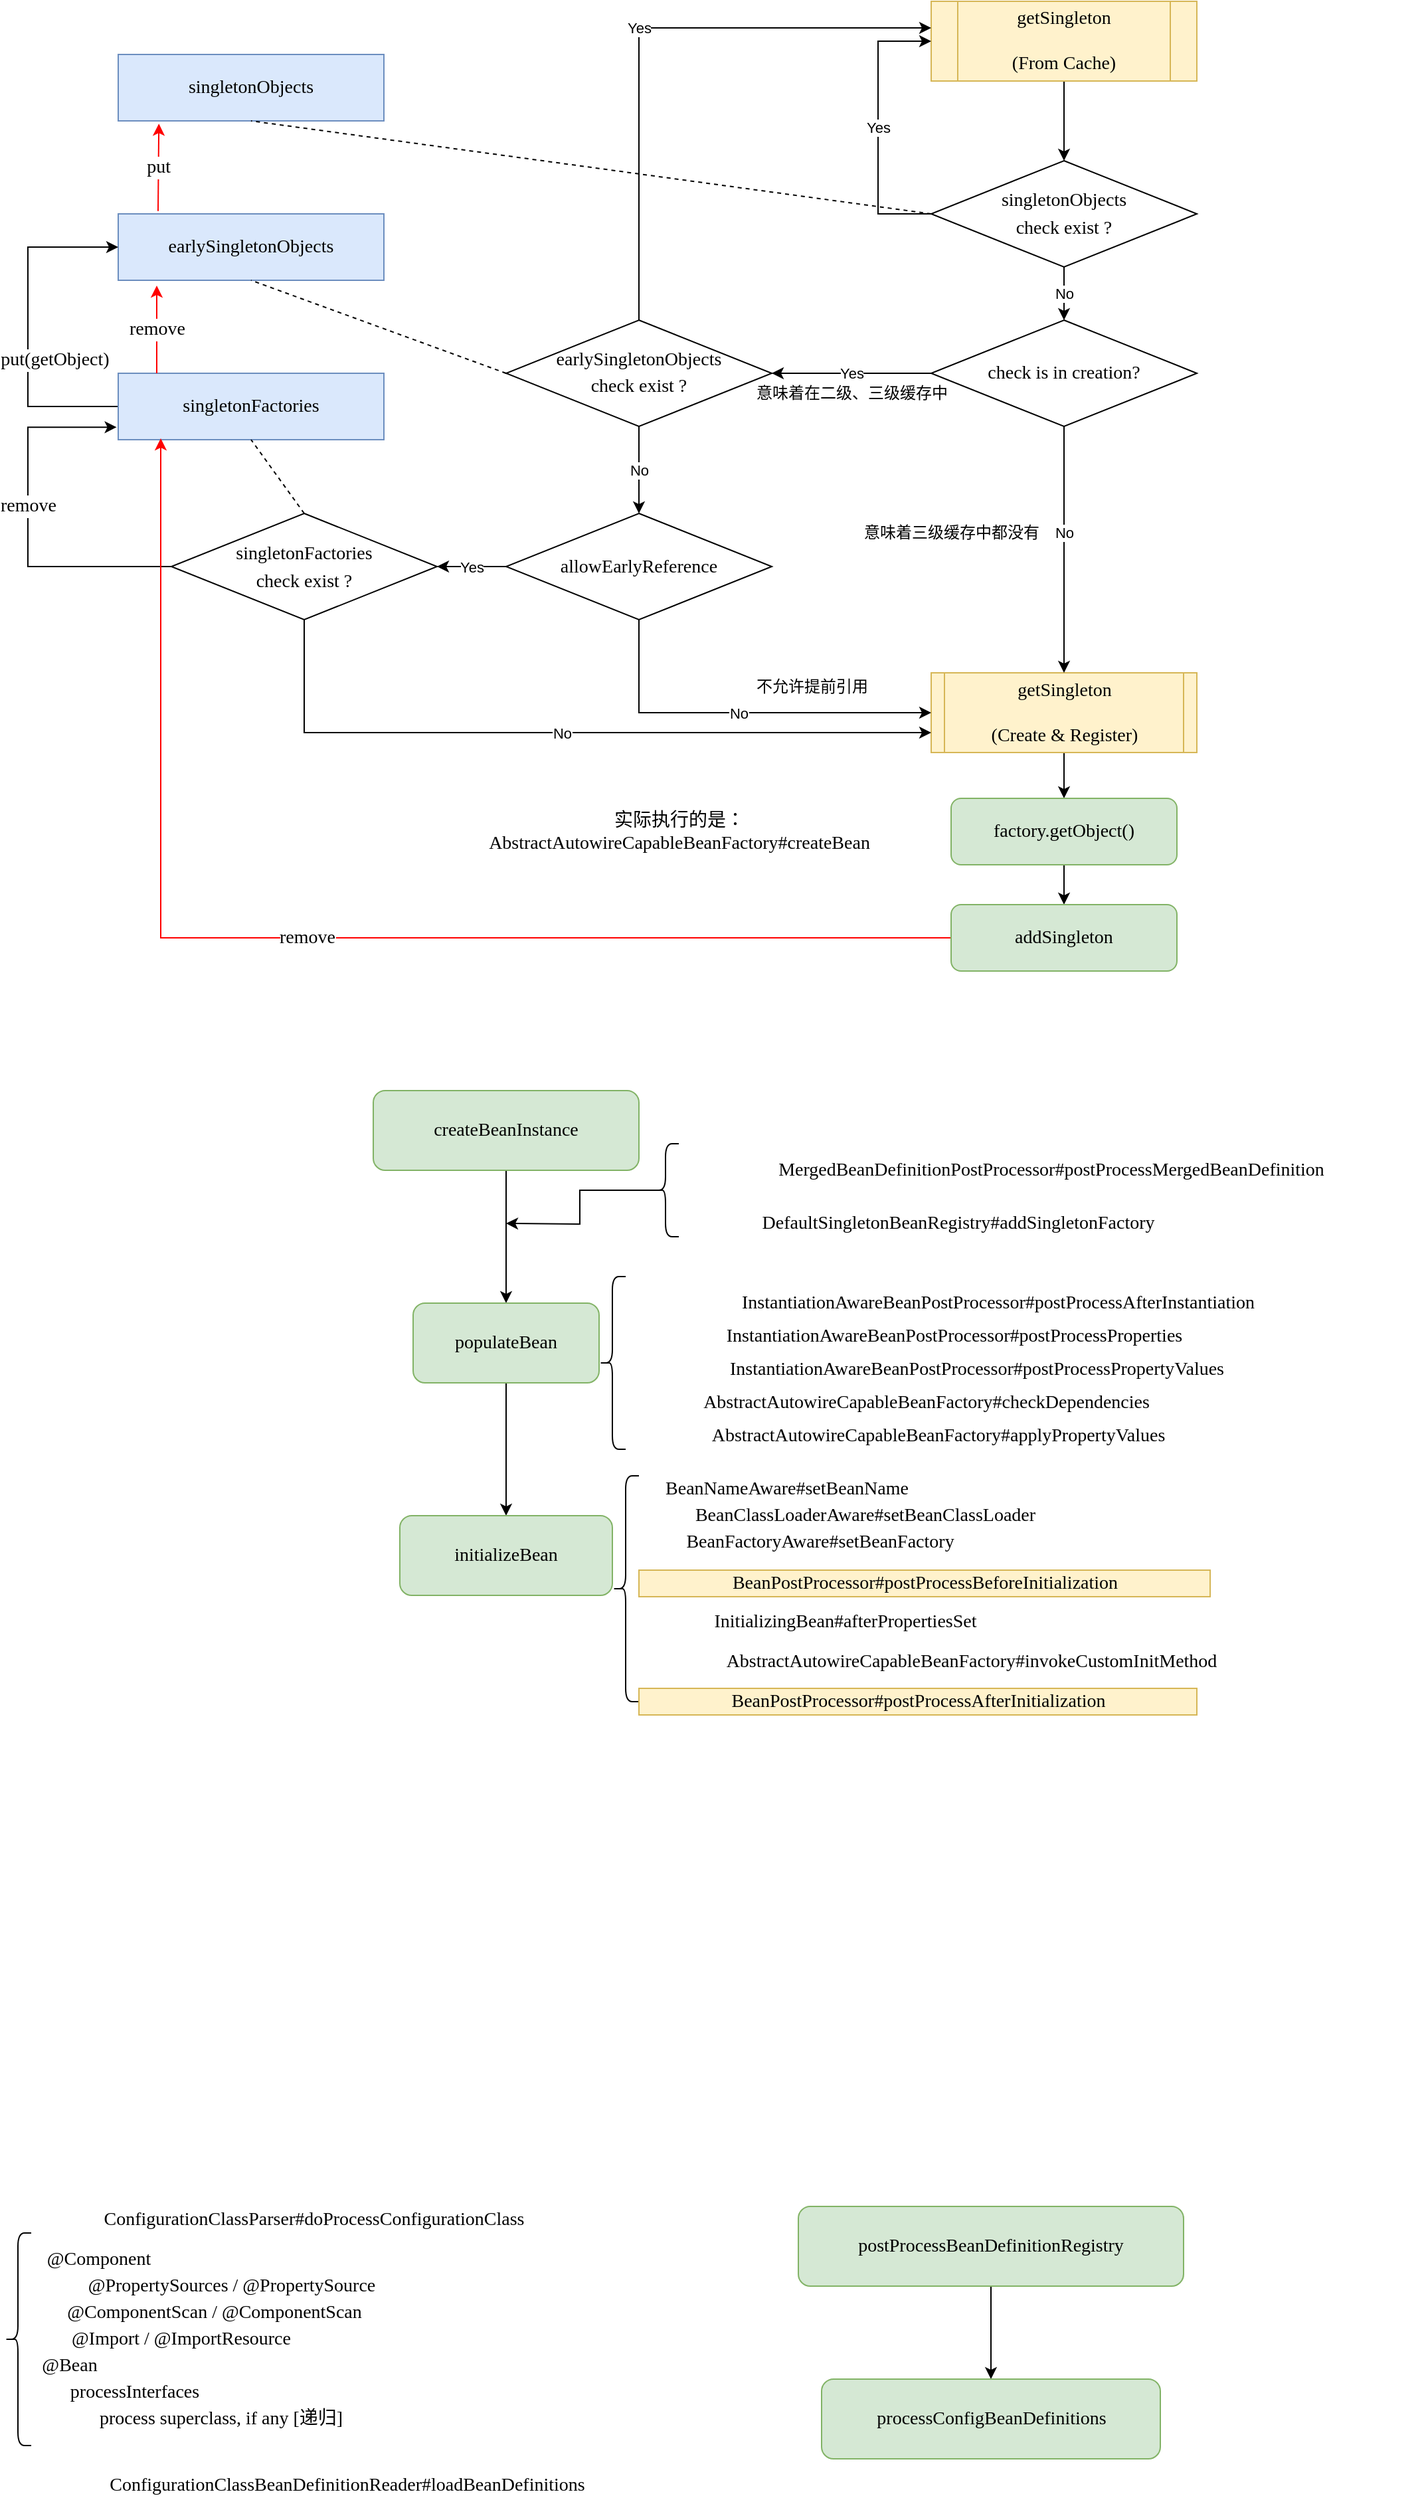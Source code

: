 <mxfile version="18.0.2" type="github">
  <diagram id="fypBjtiRUfnVyfbXRJIA" name="Page-1">
    <mxGraphModel dx="2591" dy="706" grid="1" gridSize="10" guides="1" tooltips="1" connect="1" arrows="1" fold="1" page="1" pageScale="1" pageWidth="1169" pageHeight="827" math="0" shadow="0">
      <root>
        <mxCell id="0" />
        <mxCell id="1" parent="0" />
        <mxCell id="obUvVuYNaNYTeRpNwb37-78" style="edgeStyle=orthogonalEdgeStyle;rounded=0;orthogonalLoop=1;jettySize=auto;html=1;exitX=0.5;exitY=1;exitDx=0;exitDy=0;entryX=0.5;entryY=0;entryDx=0;entryDy=0;" parent="1" source="obUvVuYNaNYTeRpNwb37-83" target="obUvVuYNaNYTeRpNwb37-104" edge="1">
          <mxGeometry relative="1" as="geometry">
            <mxPoint x="-320" y="140" as="sourcePoint" />
          </mxGeometry>
        </mxCell>
        <mxCell id="obUvVuYNaNYTeRpNwb37-79" value="&lt;font face=&quot;Lucida Console&quot; style=&quot;font-size: 14px&quot;&gt;singletonObjects&lt;/font&gt;" style="rounded=0;whiteSpace=wrap;html=1;fillColor=#dae8fc;strokeColor=#6c8ebf;" parent="1" vertex="1">
          <mxGeometry x="-1032" y="100" width="200" height="50" as="geometry" />
        </mxCell>
        <mxCell id="obUvVuYNaNYTeRpNwb37-80" value="&lt;font face=&quot;Lucida Console&quot; style=&quot;font-size: 14px&quot;&gt;earlySingletonObjects&lt;/font&gt;" style="rounded=0;whiteSpace=wrap;html=1;fillColor=#dae8fc;strokeColor=#6c8ebf;" parent="1" vertex="1">
          <mxGeometry x="-1032" y="220" width="200" height="50" as="geometry" />
        </mxCell>
        <mxCell id="obUvVuYNaNYTeRpNwb37-81" value="&lt;font face=&quot;Lucida Console&quot;&gt;&lt;span style=&quot;font-size: 14px&quot;&gt;put(&lt;/span&gt;&lt;/font&gt;&lt;span style=&quot;font-family: &amp;#34;lucida console&amp;#34; ; font-size: 14px&quot;&gt;getObject&lt;/span&gt;&lt;font face=&quot;Lucida Console&quot;&gt;&lt;span style=&quot;font-size: 14px&quot;&gt;)&lt;/span&gt;&lt;/font&gt;" style="edgeStyle=orthogonalEdgeStyle;rounded=0;orthogonalLoop=1;jettySize=auto;html=1;entryX=0;entryY=0.5;entryDx=0;entryDy=0;" parent="1" source="obUvVuYNaNYTeRpNwb37-82" target="obUvVuYNaNYTeRpNwb37-80" edge="1">
          <mxGeometry x="-0.195" y="-20" relative="1" as="geometry">
            <mxPoint x="-1112" y="230" as="targetPoint" />
            <Array as="points">
              <mxPoint x="-1100" y="365" />
              <mxPoint x="-1100" y="245" />
            </Array>
            <mxPoint as="offset" />
          </mxGeometry>
        </mxCell>
        <mxCell id="obUvVuYNaNYTeRpNwb37-82" value="&lt;font face=&quot;Lucida Console&quot;&gt;&lt;span style=&quot;font-size: 14px&quot;&gt;singletonFactories&lt;/span&gt;&lt;/font&gt;" style="rounded=0;whiteSpace=wrap;html=1;fillColor=#dae8fc;strokeColor=#6c8ebf;" parent="1" vertex="1">
          <mxGeometry x="-1032" y="340" width="200" height="50" as="geometry" />
        </mxCell>
        <mxCell id="obUvVuYNaNYTeRpNwb37-83" value="&lt;span style=&quot;font-family: &amp;#34;lucida console&amp;#34; ; font-size: 14px&quot;&gt;getSingleton&lt;br&gt;&lt;br&gt;(From Cache)&lt;br&gt;&lt;/span&gt;" style="shape=process;whiteSpace=wrap;html=1;backgroundOutline=1;fillColor=#fff2cc;strokeColor=#d6b656;" parent="1" vertex="1">
          <mxGeometry x="-420" y="60" width="200" height="60" as="geometry" />
        </mxCell>
        <mxCell id="obUvVuYNaNYTeRpNwb37-84" value="" style="edgeStyle=orthogonalEdgeStyle;rounded=0;orthogonalLoop=1;jettySize=auto;html=1;entryX=0.5;entryY=0;entryDx=0;entryDy=0;" parent="1" source="obUvVuYNaNYTeRpNwb37-85" target="obUvVuYNaNYTeRpNwb37-110" edge="1">
          <mxGeometry relative="1" as="geometry">
            <mxPoint x="-320" y="690" as="targetPoint" />
          </mxGeometry>
        </mxCell>
        <mxCell id="obUvVuYNaNYTeRpNwb37-85" value="&lt;span style=&quot;font-family: &amp;#34;lucida console&amp;#34; ; font-size: 14px&quot;&gt;getSingleton&lt;br&gt;&lt;br&gt;(Create &amp;amp; Register)&lt;br&gt;&lt;/span&gt;" style="shape=process;whiteSpace=wrap;html=1;backgroundOutline=1;fillColor=#fff2cc;strokeColor=#d6b656;size=0.052;" parent="1" vertex="1">
          <mxGeometry x="-420" y="565.5" width="200" height="60" as="geometry" />
        </mxCell>
        <mxCell id="obUvVuYNaNYTeRpNwb37-86" value="Yes" style="edgeStyle=orthogonalEdgeStyle;rounded=0;orthogonalLoop=1;jettySize=auto;html=1;entryX=0;entryY=0.5;entryDx=0;entryDy=0;" parent="1" source="obUvVuYNaNYTeRpNwb37-104" target="obUvVuYNaNYTeRpNwb37-83" edge="1">
          <mxGeometry relative="1" as="geometry">
            <mxPoint x="-450" y="30" as="targetPoint" />
            <Array as="points">
              <mxPoint x="-460" y="220" />
              <mxPoint x="-460" y="90" />
            </Array>
          </mxGeometry>
        </mxCell>
        <mxCell id="obUvVuYNaNYTeRpNwb37-87" value="No" style="edgeStyle=orthogonalEdgeStyle;rounded=0;orthogonalLoop=1;jettySize=auto;html=1;" parent="1" source="obUvVuYNaNYTeRpNwb37-104" target="obUvVuYNaNYTeRpNwb37-91" edge="1">
          <mxGeometry relative="1" as="geometry" />
        </mxCell>
        <mxCell id="obUvVuYNaNYTeRpNwb37-88" style="edgeStyle=orthogonalEdgeStyle;rounded=0;orthogonalLoop=1;jettySize=auto;html=1;exitX=0.5;exitY=1;exitDx=0;exitDy=0;entryX=0.5;entryY=0;entryDx=0;entryDy=0;" parent="1" source="obUvVuYNaNYTeRpNwb37-91" target="obUvVuYNaNYTeRpNwb37-85" edge="1">
          <mxGeometry relative="1" as="geometry">
            <mxPoint x="-310" y="540" as="targetPoint" />
            <Array as="points" />
          </mxGeometry>
        </mxCell>
        <mxCell id="obUvVuYNaNYTeRpNwb37-89" value="No" style="edgeLabel;html=1;align=center;verticalAlign=middle;resizable=0;points=[];" parent="obUvVuYNaNYTeRpNwb37-88" vertex="1" connectable="0">
          <mxGeometry x="0.063" y="1" relative="1" as="geometry">
            <mxPoint x="-1" y="-19" as="offset" />
          </mxGeometry>
        </mxCell>
        <mxCell id="obUvVuYNaNYTeRpNwb37-90" value="Yes" style="edgeStyle=orthogonalEdgeStyle;rounded=0;orthogonalLoop=1;jettySize=auto;html=1;" parent="1" source="obUvVuYNaNYTeRpNwb37-91" target="obUvVuYNaNYTeRpNwb37-94" edge="1">
          <mxGeometry relative="1" as="geometry" />
        </mxCell>
        <mxCell id="obUvVuYNaNYTeRpNwb37-91" value="&lt;font face=&quot;Lucida Console&quot; style=&quot;font-size: 14px&quot;&gt;check is in creation?&lt;br&gt;&lt;/font&gt;" style="rhombus;whiteSpace=wrap;html=1;" parent="1" vertex="1">
          <mxGeometry x="-420" y="300" width="200" height="80" as="geometry" />
        </mxCell>
        <mxCell id="obUvVuYNaNYTeRpNwb37-92" value="Yes" style="edgeStyle=orthogonalEdgeStyle;rounded=0;orthogonalLoop=1;jettySize=auto;html=1;exitX=0.5;exitY=0;exitDx=0;exitDy=0;" parent="1" source="obUvVuYNaNYTeRpNwb37-94" target="obUvVuYNaNYTeRpNwb37-83" edge="1">
          <mxGeometry relative="1" as="geometry">
            <mxPoint x="-500" y="20" as="targetPoint" />
            <Array as="points">
              <mxPoint x="-640" y="80" />
            </Array>
          </mxGeometry>
        </mxCell>
        <mxCell id="obUvVuYNaNYTeRpNwb37-93" value="No" style="edgeStyle=orthogonalEdgeStyle;rounded=0;orthogonalLoop=1;jettySize=auto;html=1;" parent="1" source="obUvVuYNaNYTeRpNwb37-94" target="obUvVuYNaNYTeRpNwb37-97" edge="1">
          <mxGeometry relative="1" as="geometry" />
        </mxCell>
        <mxCell id="obUvVuYNaNYTeRpNwb37-94" value="&lt;p style=&quot;line-height: 80%&quot;&gt;&lt;span style=&quot;font-family: &amp;#34;lucida console&amp;#34; ; font-size: 14px&quot;&gt;earlySingletonObjects&lt;br&gt;&lt;/span&gt;&lt;font face=&quot;Lucida Console&quot; style=&quot;font-size: 14px ; line-height: 60%&quot;&gt;&lt;br&gt;&lt;/font&gt;&lt;span style=&quot;font-family: &amp;#34;lucida console&amp;#34; ; font-size: 14px ; line-height: 0%&quot;&gt;check exist ?&lt;/span&gt;&lt;font face=&quot;Lucida Console&quot; style=&quot;font-size: 14px&quot;&gt;&lt;br&gt;&lt;/font&gt;&lt;/p&gt;" style="rhombus;whiteSpace=wrap;html=1;" parent="1" vertex="1">
          <mxGeometry x="-740" y="300" width="200" height="80" as="geometry" />
        </mxCell>
        <mxCell id="obUvVuYNaNYTeRpNwb37-95" value="No" style="edgeStyle=orthogonalEdgeStyle;rounded=0;orthogonalLoop=1;jettySize=auto;html=1;entryX=0;entryY=0.5;entryDx=0;entryDy=0;exitX=0.5;exitY=1;exitDx=0;exitDy=0;" parent="1" source="obUvVuYNaNYTeRpNwb37-97" target="obUvVuYNaNYTeRpNwb37-85" edge="1">
          <mxGeometry relative="1" as="geometry">
            <mxPoint x="-440" y="605.5" as="targetPoint" />
            <Array as="points">
              <mxPoint x="-640" y="595.5" />
            </Array>
          </mxGeometry>
        </mxCell>
        <mxCell id="obUvVuYNaNYTeRpNwb37-96" value="Yes" style="edgeStyle=orthogonalEdgeStyle;rounded=0;orthogonalLoop=1;jettySize=auto;html=1;exitX=0;exitY=0.5;exitDx=0;exitDy=0;entryX=1;entryY=0.5;entryDx=0;entryDy=0;" parent="1" source="obUvVuYNaNYTeRpNwb37-97" target="obUvVuYNaNYTeRpNwb37-100" edge="1">
          <mxGeometry relative="1" as="geometry">
            <mxPoint x="-712" y="485.5" as="sourcePoint" />
          </mxGeometry>
        </mxCell>
        <mxCell id="obUvVuYNaNYTeRpNwb37-97" value="&lt;p style=&quot;line-height: 80%&quot;&gt;&lt;font style=&quot;font-size: 14px&quot; face=&quot;lucida console&quot;&gt;allowEarlyReference&lt;/font&gt;&lt;/p&gt;" style="rhombus;whiteSpace=wrap;html=1;" parent="1" vertex="1">
          <mxGeometry x="-740" y="445.5" width="200" height="80" as="geometry" />
        </mxCell>
        <mxCell id="obUvVuYNaNYTeRpNwb37-98" value="No" style="edgeStyle=orthogonalEdgeStyle;rounded=0;orthogonalLoop=1;jettySize=auto;html=1;exitX=0.5;exitY=1;exitDx=0;exitDy=0;entryX=0;entryY=0.75;entryDx=0;entryDy=0;" parent="1" source="obUvVuYNaNYTeRpNwb37-100" target="obUvVuYNaNYTeRpNwb37-85" edge="1">
          <mxGeometry relative="1" as="geometry" />
        </mxCell>
        <mxCell id="obUvVuYNaNYTeRpNwb37-99" value="&lt;font face=&quot;Lucida Console&quot; style=&quot;font-size: 14px&quot;&gt;remove&lt;/font&gt;" style="edgeStyle=orthogonalEdgeStyle;rounded=0;orthogonalLoop=1;jettySize=auto;html=1;entryX=-0.006;entryY=0.812;entryDx=0;entryDy=0;entryPerimeter=0;" parent="1" source="obUvVuYNaNYTeRpNwb37-100" target="obUvVuYNaNYTeRpNwb37-82" edge="1">
          <mxGeometry x="0.098" relative="1" as="geometry">
            <mxPoint x="-1050" y="390" as="targetPoint" />
            <Array as="points">
              <mxPoint x="-1100" y="486" />
              <mxPoint x="-1100" y="381" />
            </Array>
            <mxPoint as="offset" />
          </mxGeometry>
        </mxCell>
        <mxCell id="obUvVuYNaNYTeRpNwb37-100" value="&lt;p style=&quot;line-height: 80%&quot;&gt;&lt;font face=&quot;Lucida Console&quot; style=&quot;font-size: 14px&quot;&gt;singletonFactories&lt;br&gt;&lt;br&gt;check exist ?&lt;/font&gt;&lt;/p&gt;" style="rhombus;whiteSpace=wrap;html=1;" parent="1" vertex="1">
          <mxGeometry x="-992" y="445.5" width="200" height="80" as="geometry" />
        </mxCell>
        <mxCell id="obUvVuYNaNYTeRpNwb37-101" value="" style="endArrow=none;dashed=1;html=1;exitX=0;exitY=0.5;exitDx=0;exitDy=0;entryX=0.5;entryY=1;entryDx=0;entryDy=0;" parent="1" source="obUvVuYNaNYTeRpNwb37-104" target="obUvVuYNaNYTeRpNwb37-79" edge="1">
          <mxGeometry width="50" height="50" relative="1" as="geometry">
            <mxPoint x="-50" y="350" as="sourcePoint" />
            <mxPoint y="300" as="targetPoint" />
          </mxGeometry>
        </mxCell>
        <mxCell id="obUvVuYNaNYTeRpNwb37-102" value="意味着三级缓存中都没有" style="text;html=1;align=center;verticalAlign=middle;resizable=0;points=[];autosize=1;" parent="1" vertex="1">
          <mxGeometry x="-480" y="450" width="150" height="20" as="geometry" />
        </mxCell>
        <mxCell id="obUvVuYNaNYTeRpNwb37-103" value="" style="group" parent="1" vertex="1" connectable="0">
          <mxGeometry x="-420" y="180" width="200" height="80" as="geometry" />
        </mxCell>
        <mxCell id="obUvVuYNaNYTeRpNwb37-104" value="&lt;p style=&quot;line-height: 80%&quot;&gt;&lt;span style=&quot;font-family: &amp;#34;lucida console&amp;#34; ; font-size: 14px&quot;&gt;singletonObjects&lt;br&gt;&lt;/span&gt;&lt;font face=&quot;Lucida Console&quot; style=&quot;font-size: 14px&quot;&gt;&lt;br&gt;check exist ?&lt;/font&gt;&lt;font face=&quot;Lucida Console&quot; style=&quot;font-size: 14px&quot;&gt;&lt;br&gt;&lt;/font&gt;&lt;/p&gt;" style="rhombus;whiteSpace=wrap;html=1;" parent="obUvVuYNaNYTeRpNwb37-103" vertex="1">
          <mxGeometry width="200" height="80" as="geometry" />
        </mxCell>
        <mxCell id="obUvVuYNaNYTeRpNwb37-105" value="意味着在二级、三级缓存中" style="text;html=1;align=center;verticalAlign=middle;resizable=0;points=[];autosize=1;" parent="1" vertex="1">
          <mxGeometry x="-560" y="345" width="160" height="20" as="geometry" />
        </mxCell>
        <mxCell id="obUvVuYNaNYTeRpNwb37-106" value="" style="endArrow=none;dashed=1;html=1;exitX=0;exitY=0.5;exitDx=0;exitDy=0;entryX=0.5;entryY=1;entryDx=0;entryDy=0;" parent="1" source="obUvVuYNaNYTeRpNwb37-94" target="obUvVuYNaNYTeRpNwb37-80" edge="1">
          <mxGeometry width="50" height="50" relative="1" as="geometry">
            <mxPoint x="-712" y="340" as="sourcePoint" />
            <mxPoint x="88" y="330" as="targetPoint" />
          </mxGeometry>
        </mxCell>
        <mxCell id="obUvVuYNaNYTeRpNwb37-107" value="不允许提前引用" style="text;html=1;align=center;verticalAlign=middle;resizable=0;points=[];autosize=1;" parent="1" vertex="1">
          <mxGeometry x="-560" y="565.5" width="100" height="20" as="geometry" />
        </mxCell>
        <mxCell id="obUvVuYNaNYTeRpNwb37-108" value="" style="endArrow=none;dashed=1;html=1;exitX=0.5;exitY=0;exitDx=0;exitDy=0;entryX=0.5;entryY=1;entryDx=0;entryDy=0;" parent="1" source="obUvVuYNaNYTeRpNwb37-100" target="obUvVuYNaNYTeRpNwb37-82" edge="1">
          <mxGeometry width="50" height="50" relative="1" as="geometry">
            <mxPoint x="98" y="580" as="sourcePoint" />
            <mxPoint x="148" y="530" as="targetPoint" />
          </mxGeometry>
        </mxCell>
        <mxCell id="obUvVuYNaNYTeRpNwb37-109" value="" style="edgeStyle=orthogonalEdgeStyle;rounded=0;orthogonalLoop=1;jettySize=auto;html=1;" parent="1" source="obUvVuYNaNYTeRpNwb37-110" target="obUvVuYNaNYTeRpNwb37-112" edge="1">
          <mxGeometry relative="1" as="geometry" />
        </mxCell>
        <mxCell id="obUvVuYNaNYTeRpNwb37-110" value="&lt;font face=&quot;Lucida Console&quot; style=&quot;font-size: 14px&quot;&gt;factory.getObject()&lt;/font&gt;" style="rounded=1;whiteSpace=wrap;html=1;fillColor=#d5e8d4;strokeColor=#82b366;" parent="1" vertex="1">
          <mxGeometry x="-405" y="660" width="170" height="50" as="geometry" />
        </mxCell>
        <mxCell id="obUvVuYNaNYTeRpNwb37-111" value="&lt;font face=&quot;Lucida Console&quot; style=&quot;font-size: 14px&quot;&gt;remove&lt;/font&gt;" style="edgeStyle=orthogonalEdgeStyle;rounded=0;orthogonalLoop=1;jettySize=auto;html=1;strokeColor=#FF0000;" parent="1" source="obUvVuYNaNYTeRpNwb37-112" edge="1">
          <mxGeometry relative="1" as="geometry">
            <mxPoint x="-1000" y="389" as="targetPoint" />
            <Array as="points">
              <mxPoint x="-1000" y="765" />
              <mxPoint x="-1000" y="389" />
            </Array>
          </mxGeometry>
        </mxCell>
        <mxCell id="obUvVuYNaNYTeRpNwb37-112" value="&lt;font face=&quot;Lucida Console&quot; style=&quot;font-size: 14px&quot;&gt;addSingleton&lt;/font&gt;" style="rounded=1;whiteSpace=wrap;html=1;fillColor=#d5e8d4;strokeColor=#82b366;" parent="1" vertex="1">
          <mxGeometry x="-405" y="740" width="170" height="50" as="geometry" />
        </mxCell>
        <mxCell id="obUvVuYNaNYTeRpNwb37-113" value="&lt;font face=&quot;Lucida Console&quot; style=&quot;font-size: 14px&quot;&gt;remove&lt;/font&gt;" style="endArrow=classic;html=1;exitX=0.145;exitY=0;exitDx=0;exitDy=0;exitPerimeter=0;strokeColor=#FF0000;" parent="1" source="obUvVuYNaNYTeRpNwb37-82" edge="1">
          <mxGeometry width="50" height="50" relative="1" as="geometry">
            <mxPoint x="-1019" y="341" as="sourcePoint" />
            <mxPoint x="-1003" y="274" as="targetPoint" />
          </mxGeometry>
        </mxCell>
        <mxCell id="obUvVuYNaNYTeRpNwb37-114" value="&lt;font face=&quot;Lucida Console&quot; style=&quot;font-size: 14px&quot;&gt;put&lt;/font&gt;" style="endArrow=classic;html=1;strokeColor=#FF0000;exitX=0.15;exitY=-0.043;exitDx=0;exitDy=0;exitPerimeter=0;entryX=0.153;entryY=1.043;entryDx=0;entryDy=0;entryPerimeter=0;" parent="1" source="obUvVuYNaNYTeRpNwb37-80" target="obUvVuYNaNYTeRpNwb37-79" edge="1">
          <mxGeometry width="50" height="50" relative="1" as="geometry">
            <mxPoint x="-750" y="240" as="sourcePoint" />
            <mxPoint x="-700" y="190" as="targetPoint" />
          </mxGeometry>
        </mxCell>
        <mxCell id="obUvVuYNaNYTeRpNwb37-115" value="&lt;font face=&quot;Lucida Console&quot; style=&quot;font-size: 14px&quot;&gt;实际执行的是：&lt;br&gt;AbstractAutowireCapableBeanFactory#createBean&lt;/font&gt;" style="text;html=1;align=center;verticalAlign=middle;resizable=0;points=[];autosize=1;" parent="1" vertex="1">
          <mxGeometry x="-810" y="670" width="400" height="30" as="geometry" />
        </mxCell>
        <mxCell id="obUvVuYNaNYTeRpNwb37-119" value="" style="edgeStyle=orthogonalEdgeStyle;rounded=0;orthogonalLoop=1;jettySize=auto;html=1;fontFamily=Lucida Console;fontSize=14;" parent="1" source="obUvVuYNaNYTeRpNwb37-117" target="obUvVuYNaNYTeRpNwb37-118" edge="1">
          <mxGeometry relative="1" as="geometry" />
        </mxCell>
        <mxCell id="obUvVuYNaNYTeRpNwb37-117" value="&lt;font style=&quot;font-size: 14px;&quot; face=&quot;Lucida Console&quot;&gt;createBeanInstance&lt;/font&gt;" style="rounded=1;whiteSpace=wrap;html=1;fillColor=#d5e8d4;strokeColor=#82b366;" parent="1" vertex="1">
          <mxGeometry x="-840" y="880" width="200" height="60" as="geometry" />
        </mxCell>
        <mxCell id="obUvVuYNaNYTeRpNwb37-121" value="" style="edgeStyle=orthogonalEdgeStyle;rounded=0;orthogonalLoop=1;jettySize=auto;html=1;fontFamily=Lucida Console;fontSize=14;" parent="1" source="obUvVuYNaNYTeRpNwb37-118" target="obUvVuYNaNYTeRpNwb37-120" edge="1">
          <mxGeometry relative="1" as="geometry" />
        </mxCell>
        <mxCell id="obUvVuYNaNYTeRpNwb37-118" value="&lt;font style=&quot;font-size: 14px;&quot; face=&quot;Lucida Console&quot;&gt;populateBean&lt;/font&gt;" style="whiteSpace=wrap;html=1;fillColor=#d5e8d4;strokeColor=#82b366;rounded=1;" parent="1" vertex="1">
          <mxGeometry x="-810" y="1040" width="140" height="60" as="geometry" />
        </mxCell>
        <mxCell id="obUvVuYNaNYTeRpNwb37-120" value="&lt;font face=&quot;Lucida Console&quot; style=&quot;font-size: 14px;&quot;&gt;initializeBean&lt;/font&gt;" style="whiteSpace=wrap;html=1;fillColor=#d5e8d4;strokeColor=#82b366;rounded=1;" parent="1" vertex="1">
          <mxGeometry x="-820" y="1200" width="160" height="60" as="geometry" />
        </mxCell>
        <mxCell id="JWz42g-bFt8k7ncyeVSP-14" style="edgeStyle=orthogonalEdgeStyle;rounded=0;orthogonalLoop=1;jettySize=auto;html=1;exitX=0.1;exitY=0.5;exitDx=0;exitDy=0;exitPerimeter=0;fontFamily=Lucida Console;fontSize=14;" parent="1" source="JWz42g-bFt8k7ncyeVSP-1" edge="1">
          <mxGeometry relative="1" as="geometry">
            <mxPoint x="-740" y="980" as="targetPoint" />
          </mxGeometry>
        </mxCell>
        <mxCell id="JWz42g-bFt8k7ncyeVSP-1" value="" style="shape=curlyBracket;whiteSpace=wrap;html=1;rounded=1;" parent="1" vertex="1">
          <mxGeometry x="-630" y="920" width="20" height="70" as="geometry" />
        </mxCell>
        <mxCell id="JWz42g-bFt8k7ncyeVSP-2" value="&lt;font style=&quot;font-size: 14px;&quot; face=&quot;Lucida Console&quot;&gt;MergedBeanDefinitionPostProcessor#postProcessMergedBeanDefinition&lt;/font&gt;" style="text;html=1;align=center;verticalAlign=middle;resizable=0;points=[];autosize=1;strokeColor=none;fillColor=none;" parent="1" vertex="1">
          <mxGeometry x="-610" y="930" width="560" height="20" as="geometry" />
        </mxCell>
        <mxCell id="JWz42g-bFt8k7ncyeVSP-3" value="DefaultSingletonBeanRegistry#addSingletonFactory" style="text;html=1;align=center;verticalAlign=middle;resizable=0;points=[];autosize=1;strokeColor=none;fillColor=none;fontSize=14;fontFamily=Lucida Console;" parent="1" vertex="1">
          <mxGeometry x="-610" y="970" width="420" height="20" as="geometry" />
        </mxCell>
        <mxCell id="JWz42g-bFt8k7ncyeVSP-4" value="InstantiationAwareBeanPostProcessor#postProcessAfterInstantiation" style="text;html=1;align=center;verticalAlign=middle;resizable=0;points=[];autosize=1;strokeColor=none;fillColor=none;fontSize=14;fontFamily=Lucida Console;" parent="1" vertex="1">
          <mxGeometry x="-650" y="1030" width="560" height="20" as="geometry" />
        </mxCell>
        <mxCell id="JWz42g-bFt8k7ncyeVSP-7" value="" style="shape=curlyBracket;whiteSpace=wrap;html=1;rounded=1;" parent="1" vertex="1">
          <mxGeometry x="-670" y="1020" width="20" height="130" as="geometry" />
        </mxCell>
        <mxCell id="JWz42g-bFt8k7ncyeVSP-9" value="InstantiationAwareBeanPostProcessor#postProcessPropertyValues" style="text;html=1;align=center;verticalAlign=middle;resizable=0;points=[];autosize=1;strokeColor=none;fillColor=none;fontSize=14;fontFamily=Lucida Console;" parent="1" vertex="1">
          <mxGeometry x="-651" y="1080" width="530" height="20" as="geometry" />
        </mxCell>
        <mxCell id="JWz42g-bFt8k7ncyeVSP-10" value="InstantiationAwareBeanPostProcessor#postProcessProperties" style="text;html=1;align=center;verticalAlign=middle;resizable=0;points=[];autosize=1;strokeColor=none;fillColor=none;fontSize=14;fontFamily=Lucida Console;" parent="1" vertex="1">
          <mxGeometry x="-653" y="1055" width="500" height="20" as="geometry" />
        </mxCell>
        <mxCell id="JWz42g-bFt8k7ncyeVSP-11" value="AbstractAutowireCapableBeanFactory#checkDependencies" style="text;html=1;align=center;verticalAlign=middle;resizable=0;points=[];autosize=1;strokeColor=none;fillColor=none;fontSize=14;fontFamily=Lucida Console;" parent="1" vertex="1">
          <mxGeometry x="-649" y="1105" width="450" height="20" as="geometry" />
        </mxCell>
        <mxCell id="JWz42g-bFt8k7ncyeVSP-12" value="AbstractAutowireCapableBeanFactory#applyPropertyValues" style="text;html=1;align=center;verticalAlign=middle;resizable=0;points=[];autosize=1;strokeColor=none;fillColor=none;fontSize=14;fontFamily=Lucida Console;" parent="1" vertex="1">
          <mxGeometry x="-650" y="1130" width="470" height="20" as="geometry" />
        </mxCell>
        <mxCell id="JWz42g-bFt8k7ncyeVSP-15" value="" style="shape=curlyBracket;whiteSpace=wrap;html=1;rounded=1;" parent="1" vertex="1">
          <mxGeometry x="-660" y="1170" width="20" height="170" as="geometry" />
        </mxCell>
        <UserObject label="BeanNameAware#setBeanName" id="JWz42g-bFt8k7ncyeVSP-16">
          <mxCell style="text;html=1;align=center;verticalAlign=middle;resizable=0;points=[];autosize=1;strokeColor=none;fillColor=none;fontSize=14;fontFamily=Lucida Console;" parent="1" vertex="1">
            <mxGeometry x="-644" y="1170" width="230" height="20" as="geometry" />
          </mxCell>
        </UserObject>
        <mxCell id="JWz42g-bFt8k7ncyeVSP-18" value="BeanClassLoaderAware#setBeanClassLoader" style="text;html=1;align=center;verticalAlign=middle;resizable=0;points=[];autosize=1;strokeColor=none;fillColor=none;fontSize=14;fontFamily=Lucida Console;" parent="1" vertex="1">
          <mxGeometry x="-640" y="1190" width="340" height="20" as="geometry" />
        </mxCell>
        <mxCell id="JWz42g-bFt8k7ncyeVSP-19" value="BeanFactoryAware#setBeanFactory" style="text;html=1;align=center;verticalAlign=middle;resizable=0;points=[];autosize=1;strokeColor=none;fillColor=none;fontSize=14;fontFamily=Lucida Console;" parent="1" vertex="1">
          <mxGeometry x="-644" y="1210" width="280" height="20" as="geometry" />
        </mxCell>
        <mxCell id="JWz42g-bFt8k7ncyeVSP-20" value="BeanPostProcessor#postProcessBeforeInitialization" style="text;html=1;align=center;verticalAlign=middle;resizable=0;points=[];autosize=1;strokeColor=#d6b656;fillColor=#fff2cc;fontSize=14;fontFamily=Lucida Console;" parent="1" vertex="1">
          <mxGeometry x="-640" y="1241" width="430" height="20" as="geometry" />
        </mxCell>
        <mxCell id="JWz42g-bFt8k7ncyeVSP-21" value="InitializingBean#afterPropertiesSet" style="text;html=1;align=center;verticalAlign=middle;resizable=0;points=[];autosize=1;strokeColor=none;fillColor=none;fontSize=14;fontFamily=Lucida Console;" parent="1" vertex="1">
          <mxGeometry x="-640" y="1270" width="310" height="20" as="geometry" />
        </mxCell>
        <mxCell id="JWz42g-bFt8k7ncyeVSP-22" value="AbstractAutowireCapableBeanFactory#invokeCustomInitMethod" style="text;html=1;align=center;verticalAlign=middle;resizable=0;points=[];autosize=1;strokeColor=none;fillColor=none;fontSize=14;fontFamily=Lucida Console;" parent="1" vertex="1">
          <mxGeometry x="-640" y="1300" width="500" height="20" as="geometry" />
        </mxCell>
        <mxCell id="JWz42g-bFt8k7ncyeVSP-23" value="BeanPostProcessor#postProcessAfterInitialization" style="text;html=1;align=center;verticalAlign=middle;resizable=0;points=[];autosize=1;strokeColor=#d6b656;fillColor=#fff2cc;fontSize=14;fontFamily=Lucida Console;" parent="1" vertex="1">
          <mxGeometry x="-640" y="1330" width="420" height="20" as="geometry" />
        </mxCell>
        <mxCell id="6irYn9VsqW0fFZLGUfPC-3" value="" style="edgeStyle=orthogonalEdgeStyle;rounded=0;orthogonalLoop=1;jettySize=auto;html=1;fontFamily=Lucida Console;fontSize=14;" edge="1" parent="1" source="6irYn9VsqW0fFZLGUfPC-1" target="6irYn9VsqW0fFZLGUfPC-2">
          <mxGeometry relative="1" as="geometry" />
        </mxCell>
        <mxCell id="6irYn9VsqW0fFZLGUfPC-1" value="postProcessBeanDefinitionRegistry" style="rounded=1;whiteSpace=wrap;html=1;fontFamily=Lucida Console;fontSize=14;fillColor=#d5e8d4;strokeColor=#82b366;" vertex="1" parent="1">
          <mxGeometry x="-520" y="1720" width="290" height="60" as="geometry" />
        </mxCell>
        <mxCell id="6irYn9VsqW0fFZLGUfPC-2" value="processConfigBeanDefinitions" style="whiteSpace=wrap;html=1;fontSize=14;fontFamily=Lucida Console;fillColor=#d5e8d4;strokeColor=#82b366;rounded=1;" vertex="1" parent="1">
          <mxGeometry x="-502.5" y="1850" width="255" height="60" as="geometry" />
        </mxCell>
        <mxCell id="6irYn9VsqW0fFZLGUfPC-4" value="ConfigurationClassParser#doProcessConfigurationClass" style="text;html=1;align=center;verticalAlign=middle;resizable=0;points=[];autosize=1;strokeColor=none;fillColor=none;fontSize=14;fontFamily=Lucida Console;" vertex="1" parent="1">
          <mxGeometry x="-1110" y="1720" width="450" height="20" as="geometry" />
        </mxCell>
        <mxCell id="6irYn9VsqW0fFZLGUfPC-5" value="" style="shape=curlyBracket;whiteSpace=wrap;html=1;rounded=1;fontFamily=Lucida Console;fontSize=14;" vertex="1" parent="1">
          <mxGeometry x="-1117.5" y="1740" width="20" height="160" as="geometry" />
        </mxCell>
        <mxCell id="6irYn9VsqW0fFZLGUfPC-7" value="@Component" style="text;html=1;align=center;verticalAlign=middle;resizable=0;points=[];autosize=1;strokeColor=none;fillColor=none;fontSize=14;fontFamily=Lucida Console;" vertex="1" parent="1">
          <mxGeometry x="-1097.5" y="1750" width="100" height="20" as="geometry" />
        </mxCell>
        <mxCell id="6irYn9VsqW0fFZLGUfPC-8" value="@PropertySources / @PropertySource" style="text;html=1;align=center;verticalAlign=middle;resizable=0;points=[];autosize=1;strokeColor=none;fillColor=none;fontSize=14;fontFamily=Lucida Console;" vertex="1" parent="1">
          <mxGeometry x="-1097.5" y="1770" width="300" height="20" as="geometry" />
        </mxCell>
        <mxCell id="6irYn9VsqW0fFZLGUfPC-9" value="@ComponentScan / @ComponentScan" style="text;html=1;align=center;verticalAlign=middle;resizable=0;points=[];autosize=1;strokeColor=none;fillColor=none;fontSize=14;fontFamily=Lucida Console;" vertex="1" parent="1">
          <mxGeometry x="-1100.5" y="1790" width="280" height="20" as="geometry" />
        </mxCell>
        <mxCell id="6irYn9VsqW0fFZLGUfPC-11" value="@Import / @ImportResource" style="text;html=1;align=center;verticalAlign=middle;resizable=0;points=[];autosize=1;strokeColor=none;fillColor=none;fontSize=14;fontFamily=Lucida Console;" vertex="1" parent="1">
          <mxGeometry x="-1100.5" y="1810" width="230" height="20" as="geometry" />
        </mxCell>
        <mxCell id="6irYn9VsqW0fFZLGUfPC-12" value="@Bean" style="text;html=1;align=center;verticalAlign=middle;resizable=0;points=[];autosize=1;strokeColor=none;fillColor=none;fontSize=14;fontFamily=Lucida Console;" vertex="1" parent="1">
          <mxGeometry x="-1099.5" y="1830" width="60" height="20" as="geometry" />
        </mxCell>
        <mxCell id="6irYn9VsqW0fFZLGUfPC-13" value="processInterfaces" style="text;html=1;align=center;verticalAlign=middle;resizable=0;points=[];autosize=1;strokeColor=none;fillColor=none;fontSize=14;fontFamily=Lucida Console;" vertex="1" parent="1">
          <mxGeometry x="-1100.5" y="1850" width="160" height="20" as="geometry" />
        </mxCell>
        <mxCell id="6irYn9VsqW0fFZLGUfPC-14" value="process superclass, if any [递归]" style="text;html=1;align=center;verticalAlign=middle;resizable=0;points=[];autosize=1;strokeColor=none;fillColor=none;fontSize=14;fontFamily=Lucida Console;" vertex="1" parent="1">
          <mxGeometry x="-1100.5" y="1870" width="290" height="20" as="geometry" />
        </mxCell>
        <mxCell id="6irYn9VsqW0fFZLGUfPC-15" value="ConfigurationClassBeanDefinitionReader#loadBeanDefinitions" style="text;html=1;align=center;verticalAlign=middle;resizable=0;points=[];autosize=1;strokeColor=none;fillColor=none;fontSize=14;fontFamily=Lucida Console;" vertex="1" parent="1">
          <mxGeometry x="-1110" y="1920" width="500" height="20" as="geometry" />
        </mxCell>
      </root>
    </mxGraphModel>
  </diagram>
</mxfile>
